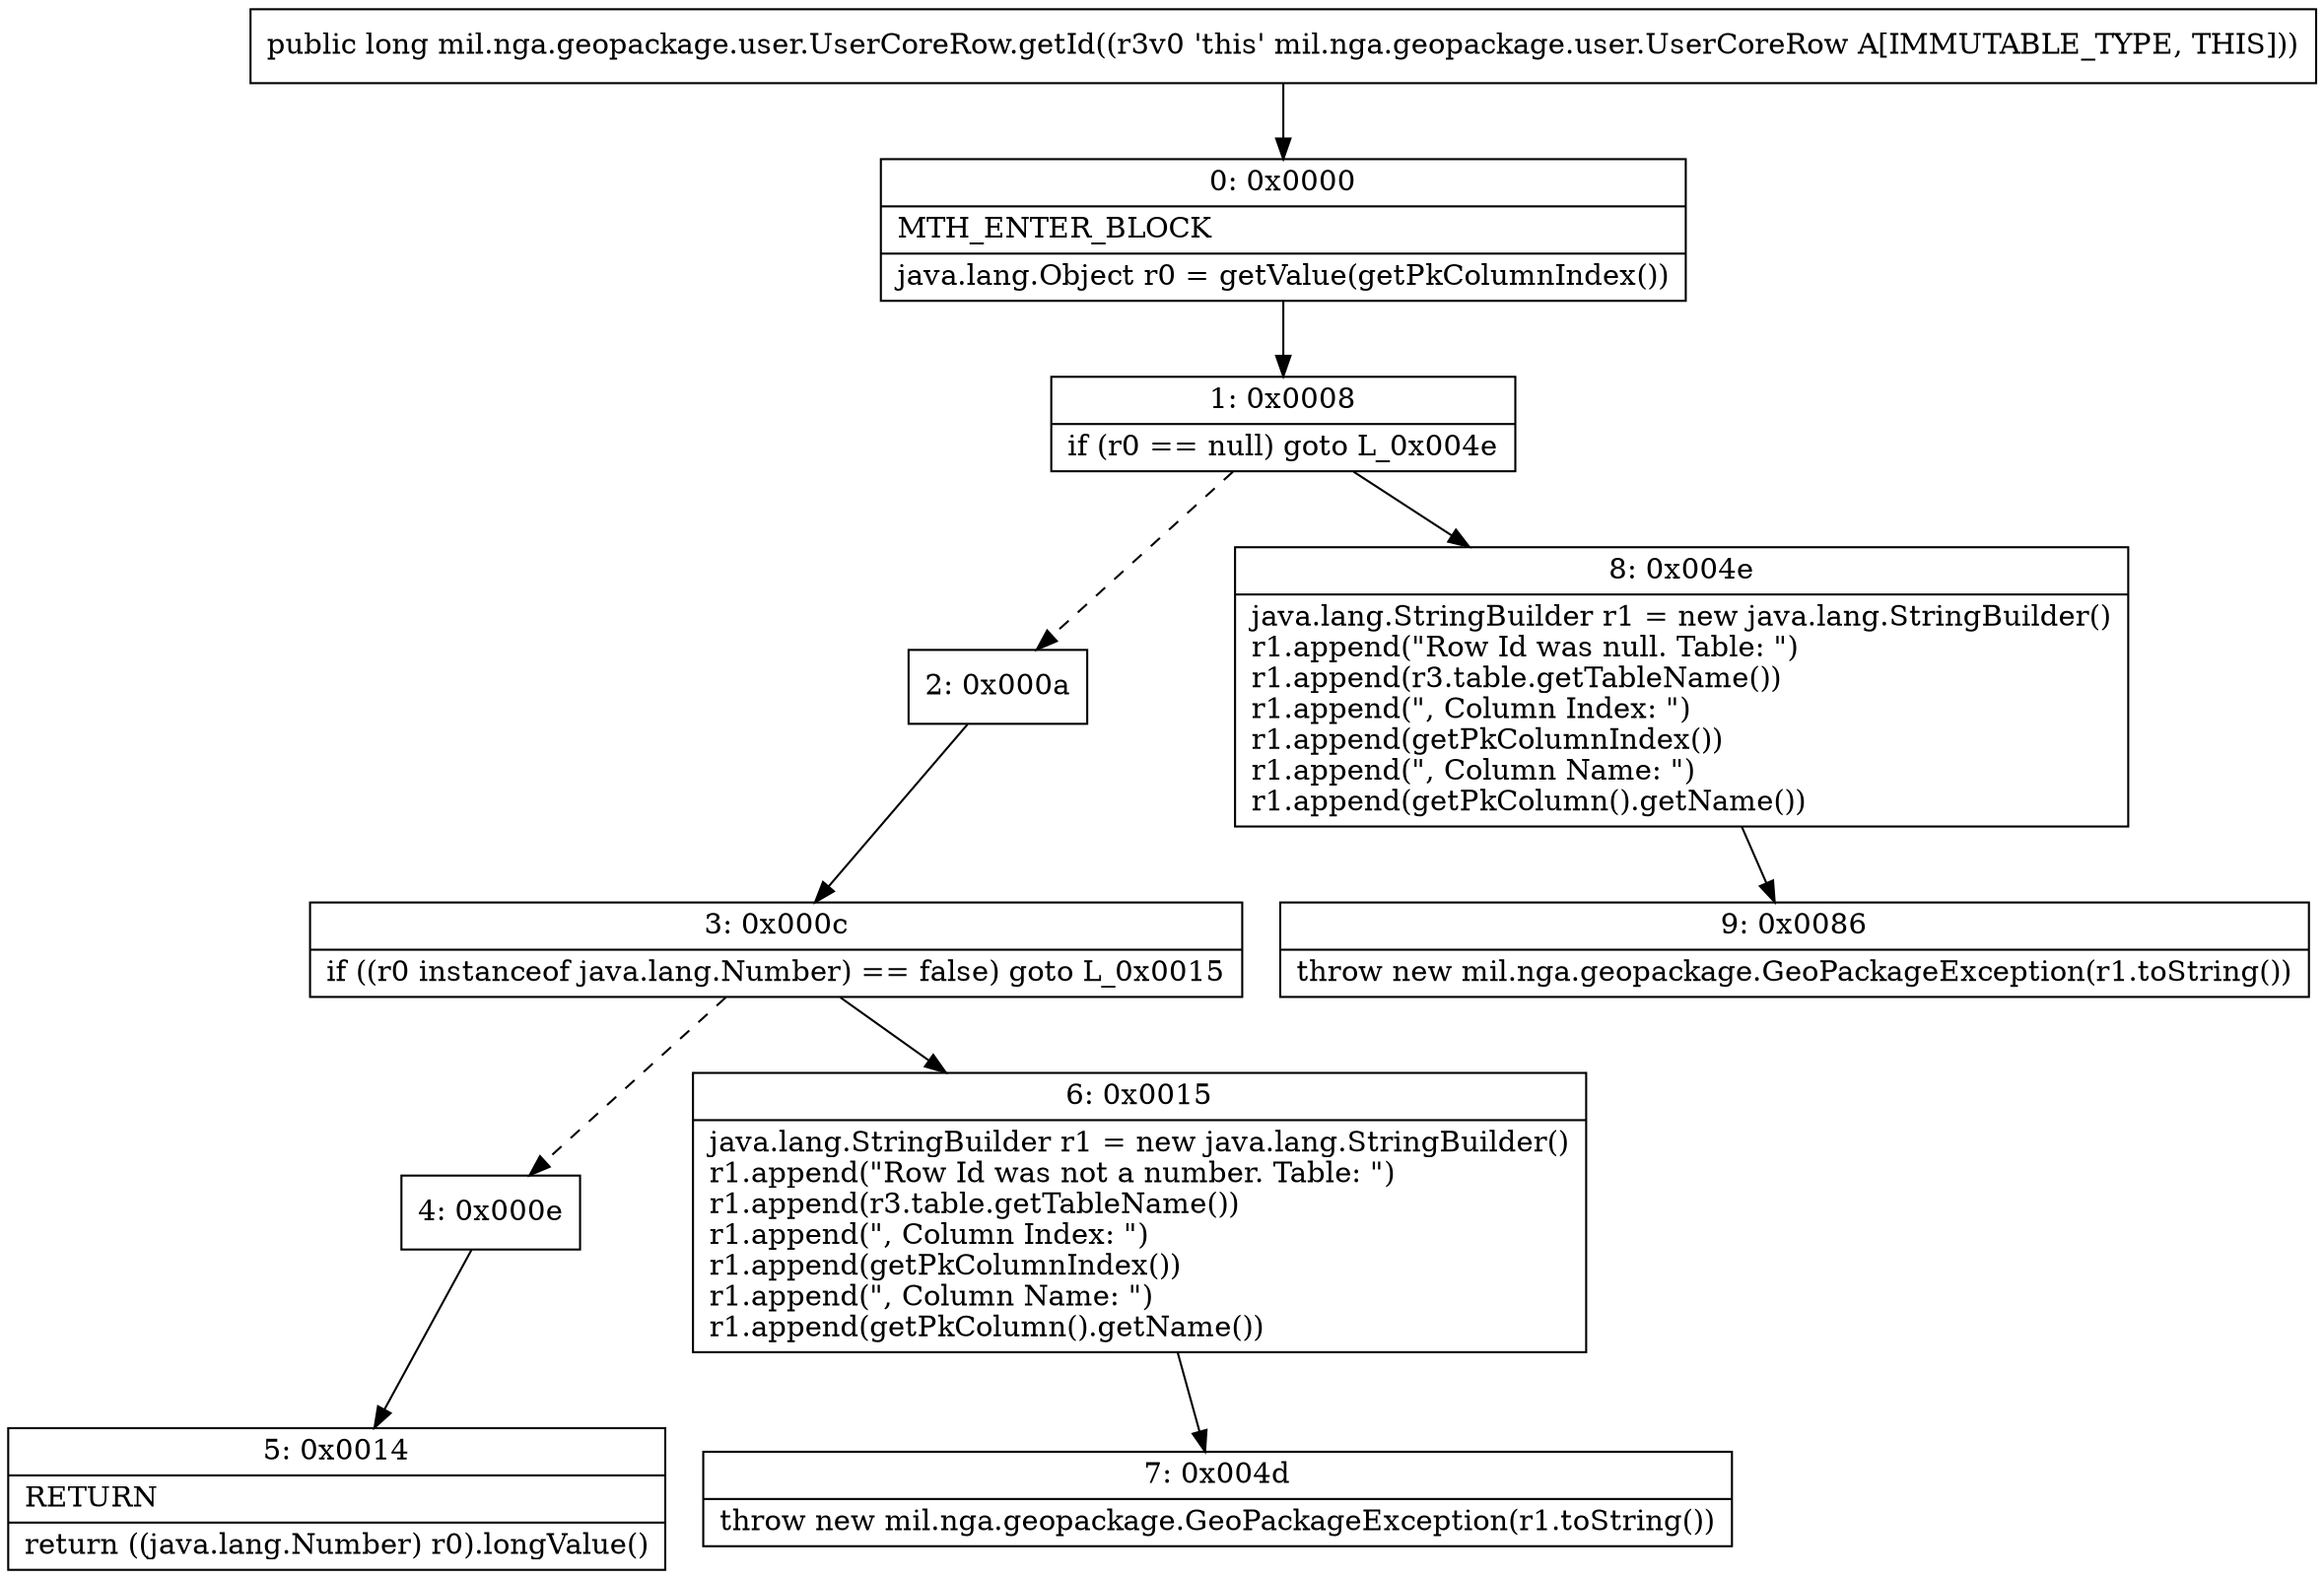 digraph "CFG formil.nga.geopackage.user.UserCoreRow.getId()J" {
Node_0 [shape=record,label="{0\:\ 0x0000|MTH_ENTER_BLOCK\l|java.lang.Object r0 = getValue(getPkColumnIndex())\l}"];
Node_1 [shape=record,label="{1\:\ 0x0008|if (r0 == null) goto L_0x004e\l}"];
Node_2 [shape=record,label="{2\:\ 0x000a}"];
Node_3 [shape=record,label="{3\:\ 0x000c|if ((r0 instanceof java.lang.Number) == false) goto L_0x0015\l}"];
Node_4 [shape=record,label="{4\:\ 0x000e}"];
Node_5 [shape=record,label="{5\:\ 0x0014|RETURN\l|return ((java.lang.Number) r0).longValue()\l}"];
Node_6 [shape=record,label="{6\:\ 0x0015|java.lang.StringBuilder r1 = new java.lang.StringBuilder()\lr1.append(\"Row Id was not a number. Table: \")\lr1.append(r3.table.getTableName())\lr1.append(\", Column Index: \")\lr1.append(getPkColumnIndex())\lr1.append(\", Column Name: \")\lr1.append(getPkColumn().getName())\l}"];
Node_7 [shape=record,label="{7\:\ 0x004d|throw new mil.nga.geopackage.GeoPackageException(r1.toString())\l}"];
Node_8 [shape=record,label="{8\:\ 0x004e|java.lang.StringBuilder r1 = new java.lang.StringBuilder()\lr1.append(\"Row Id was null. Table: \")\lr1.append(r3.table.getTableName())\lr1.append(\", Column Index: \")\lr1.append(getPkColumnIndex())\lr1.append(\", Column Name: \")\lr1.append(getPkColumn().getName())\l}"];
Node_9 [shape=record,label="{9\:\ 0x0086|throw new mil.nga.geopackage.GeoPackageException(r1.toString())\l}"];
MethodNode[shape=record,label="{public long mil.nga.geopackage.user.UserCoreRow.getId((r3v0 'this' mil.nga.geopackage.user.UserCoreRow A[IMMUTABLE_TYPE, THIS])) }"];
MethodNode -> Node_0;
Node_0 -> Node_1;
Node_1 -> Node_2[style=dashed];
Node_1 -> Node_8;
Node_2 -> Node_3;
Node_3 -> Node_4[style=dashed];
Node_3 -> Node_6;
Node_4 -> Node_5;
Node_6 -> Node_7;
Node_8 -> Node_9;
}

